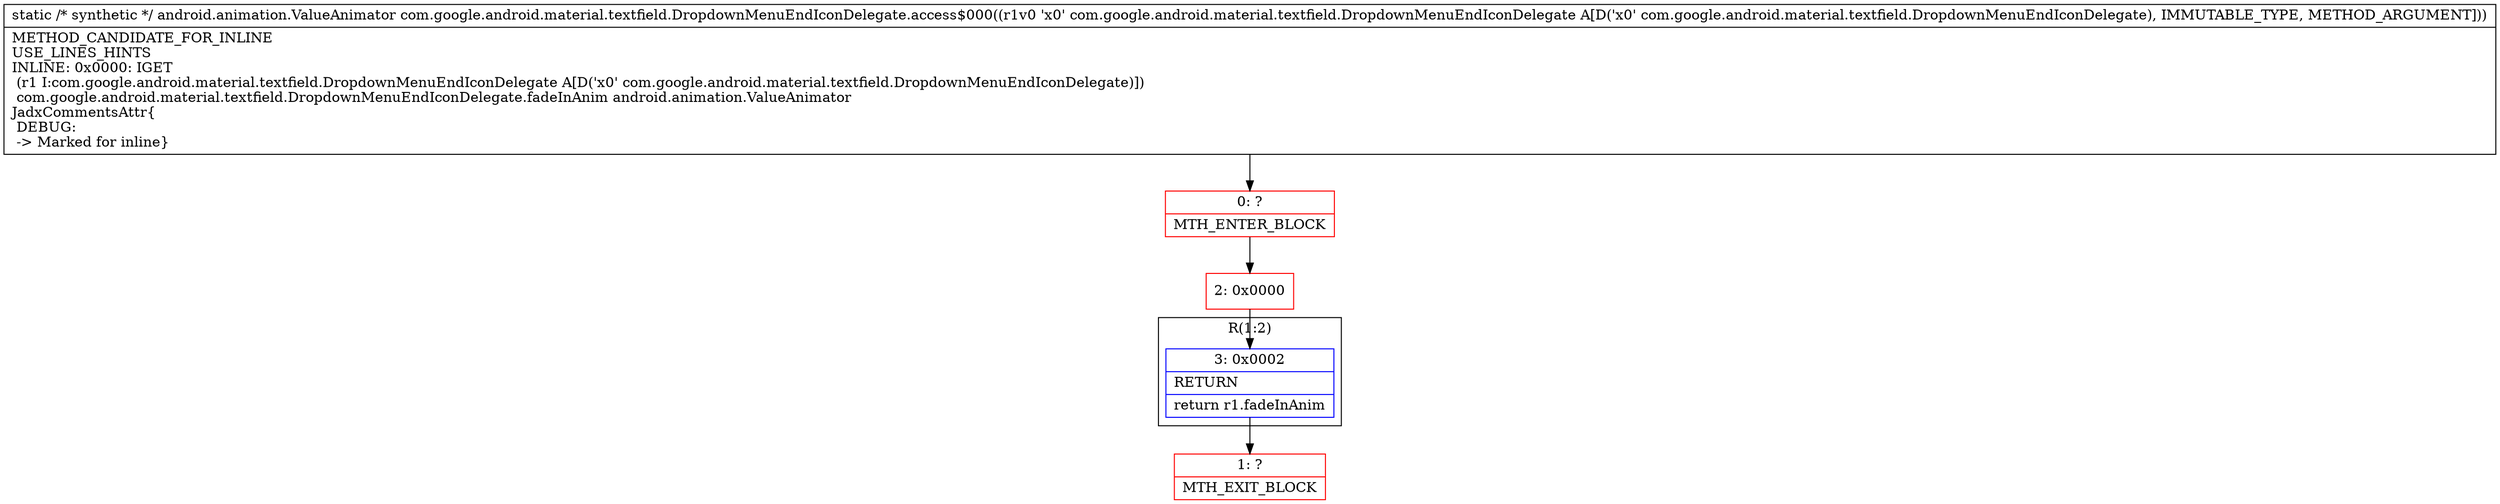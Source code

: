 digraph "CFG forcom.google.android.material.textfield.DropdownMenuEndIconDelegate.access$000(Lcom\/google\/android\/material\/textfield\/DropdownMenuEndIconDelegate;)Landroid\/animation\/ValueAnimator;" {
subgraph cluster_Region_2036820759 {
label = "R(1:2)";
node [shape=record,color=blue];
Node_3 [shape=record,label="{3\:\ 0x0002|RETURN\l|return r1.fadeInAnim\l}"];
}
Node_0 [shape=record,color=red,label="{0\:\ ?|MTH_ENTER_BLOCK\l}"];
Node_2 [shape=record,color=red,label="{2\:\ 0x0000}"];
Node_1 [shape=record,color=red,label="{1\:\ ?|MTH_EXIT_BLOCK\l}"];
MethodNode[shape=record,label="{static \/* synthetic *\/ android.animation.ValueAnimator com.google.android.material.textfield.DropdownMenuEndIconDelegate.access$000((r1v0 'x0' com.google.android.material.textfield.DropdownMenuEndIconDelegate A[D('x0' com.google.android.material.textfield.DropdownMenuEndIconDelegate), IMMUTABLE_TYPE, METHOD_ARGUMENT]))  | METHOD_CANDIDATE_FOR_INLINE\lUSE_LINES_HINTS\lINLINE: 0x0000: IGET  \l  (r1 I:com.google.android.material.textfield.DropdownMenuEndIconDelegate A[D('x0' com.google.android.material.textfield.DropdownMenuEndIconDelegate)])\l com.google.android.material.textfield.DropdownMenuEndIconDelegate.fadeInAnim android.animation.ValueAnimator\lJadxCommentsAttr\{\l DEBUG: \l \-\> Marked for inline\}\l}"];
MethodNode -> Node_0;Node_3 -> Node_1;
Node_0 -> Node_2;
Node_2 -> Node_3;
}


